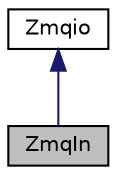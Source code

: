 digraph "ZmqIn"
{
  edge [fontname="Helvetica",fontsize="10",labelfontname="Helvetica",labelfontsize="10"];
  node [fontname="Helvetica",fontsize="10",shape=record];
  Node1 [label="ZmqIn",height=0.2,width=0.4,color="black", fillcolor="grey75", style="filled", fontcolor="black"];
  Node2 -> Node1 [dir="back",color="midnightblue",fontsize="10",style="solid",fontname="Helvetica"];
  Node2 [label="Zmqio",height=0.2,width=0.4,color="black", fillcolor="white", style="filled",URL="$classZmqio.html",tooltip="An Interface for ZMQIO. "];
}
